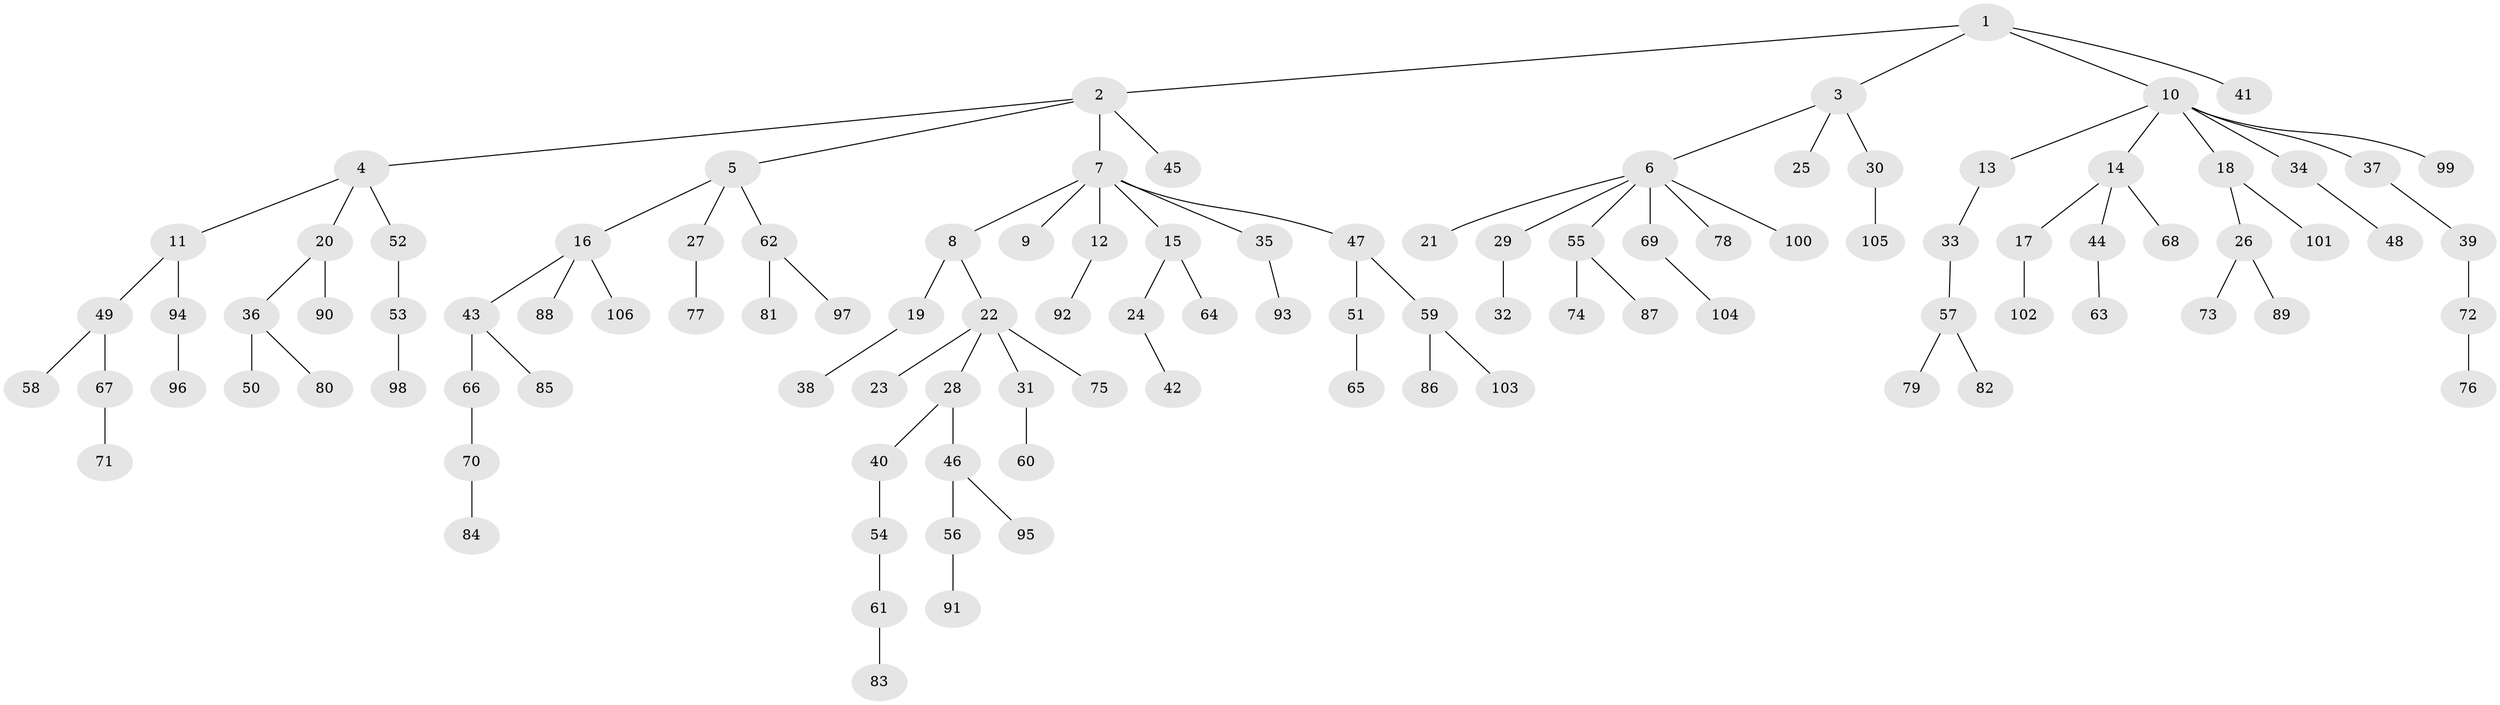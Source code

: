 // Generated by graph-tools (version 1.1) at 2025/11/02/27/25 16:11:26]
// undirected, 106 vertices, 105 edges
graph export_dot {
graph [start="1"]
  node [color=gray90,style=filled];
  1;
  2;
  3;
  4;
  5;
  6;
  7;
  8;
  9;
  10;
  11;
  12;
  13;
  14;
  15;
  16;
  17;
  18;
  19;
  20;
  21;
  22;
  23;
  24;
  25;
  26;
  27;
  28;
  29;
  30;
  31;
  32;
  33;
  34;
  35;
  36;
  37;
  38;
  39;
  40;
  41;
  42;
  43;
  44;
  45;
  46;
  47;
  48;
  49;
  50;
  51;
  52;
  53;
  54;
  55;
  56;
  57;
  58;
  59;
  60;
  61;
  62;
  63;
  64;
  65;
  66;
  67;
  68;
  69;
  70;
  71;
  72;
  73;
  74;
  75;
  76;
  77;
  78;
  79;
  80;
  81;
  82;
  83;
  84;
  85;
  86;
  87;
  88;
  89;
  90;
  91;
  92;
  93;
  94;
  95;
  96;
  97;
  98;
  99;
  100;
  101;
  102;
  103;
  104;
  105;
  106;
  1 -- 2;
  1 -- 3;
  1 -- 10;
  1 -- 41;
  2 -- 4;
  2 -- 5;
  2 -- 7;
  2 -- 45;
  3 -- 6;
  3 -- 25;
  3 -- 30;
  4 -- 11;
  4 -- 20;
  4 -- 52;
  5 -- 16;
  5 -- 27;
  5 -- 62;
  6 -- 21;
  6 -- 29;
  6 -- 55;
  6 -- 69;
  6 -- 78;
  6 -- 100;
  7 -- 8;
  7 -- 9;
  7 -- 12;
  7 -- 15;
  7 -- 35;
  7 -- 47;
  8 -- 19;
  8 -- 22;
  10 -- 13;
  10 -- 14;
  10 -- 18;
  10 -- 34;
  10 -- 37;
  10 -- 99;
  11 -- 49;
  11 -- 94;
  12 -- 92;
  13 -- 33;
  14 -- 17;
  14 -- 44;
  14 -- 68;
  15 -- 24;
  15 -- 64;
  16 -- 43;
  16 -- 88;
  16 -- 106;
  17 -- 102;
  18 -- 26;
  18 -- 101;
  19 -- 38;
  20 -- 36;
  20 -- 90;
  22 -- 23;
  22 -- 28;
  22 -- 31;
  22 -- 75;
  24 -- 42;
  26 -- 73;
  26 -- 89;
  27 -- 77;
  28 -- 40;
  28 -- 46;
  29 -- 32;
  30 -- 105;
  31 -- 60;
  33 -- 57;
  34 -- 48;
  35 -- 93;
  36 -- 50;
  36 -- 80;
  37 -- 39;
  39 -- 72;
  40 -- 54;
  43 -- 66;
  43 -- 85;
  44 -- 63;
  46 -- 56;
  46 -- 95;
  47 -- 51;
  47 -- 59;
  49 -- 58;
  49 -- 67;
  51 -- 65;
  52 -- 53;
  53 -- 98;
  54 -- 61;
  55 -- 74;
  55 -- 87;
  56 -- 91;
  57 -- 79;
  57 -- 82;
  59 -- 86;
  59 -- 103;
  61 -- 83;
  62 -- 81;
  62 -- 97;
  66 -- 70;
  67 -- 71;
  69 -- 104;
  70 -- 84;
  72 -- 76;
  94 -- 96;
}
